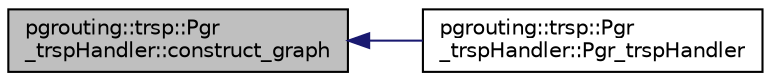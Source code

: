 digraph "pgrouting::trsp::Pgr_trspHandler::construct_graph"
{
  edge [fontname="Helvetica",fontsize="10",labelfontname="Helvetica",labelfontsize="10"];
  node [fontname="Helvetica",fontsize="10",shape=record];
  rankdir="LR";
  Node84 [label="pgrouting::trsp::Pgr\l_trspHandler::construct_graph",height=0.2,width=0.4,color="black", fillcolor="grey75", style="filled", fontcolor="black"];
  Node84 -> Node85 [dir="back",color="midnightblue",fontsize="10",style="solid",fontname="Helvetica"];
  Node85 [label="pgrouting::trsp::Pgr\l_trspHandler::Pgr_trspHandler",height=0.2,width=0.4,color="black", fillcolor="white", style="filled",URL="$classpgrouting_1_1trsp_1_1Pgr__trspHandler.html#aaf0d27f8b8c115993da6c4f431c11da0"];
}

